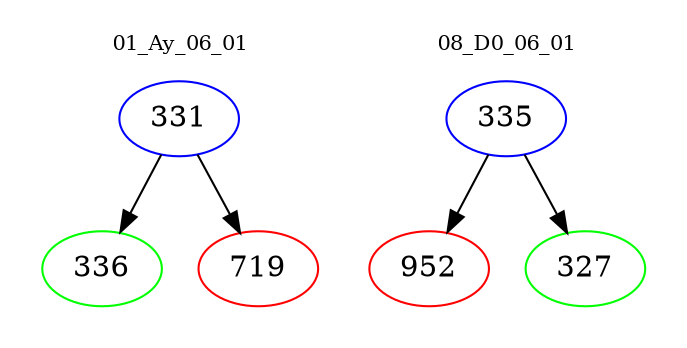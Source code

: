 digraph{
subgraph cluster_0 {
color = white
label = "01_Ay_06_01";
fontsize=10;
T0_331 [label="331", color="blue"]
T0_331 -> T0_336 [color="black"]
T0_336 [label="336", color="green"]
T0_331 -> T0_719 [color="black"]
T0_719 [label="719", color="red"]
}
subgraph cluster_1 {
color = white
label = "08_D0_06_01";
fontsize=10;
T1_335 [label="335", color="blue"]
T1_335 -> T1_952 [color="black"]
T1_952 [label="952", color="red"]
T1_335 -> T1_327 [color="black"]
T1_327 [label="327", color="green"]
}
}
